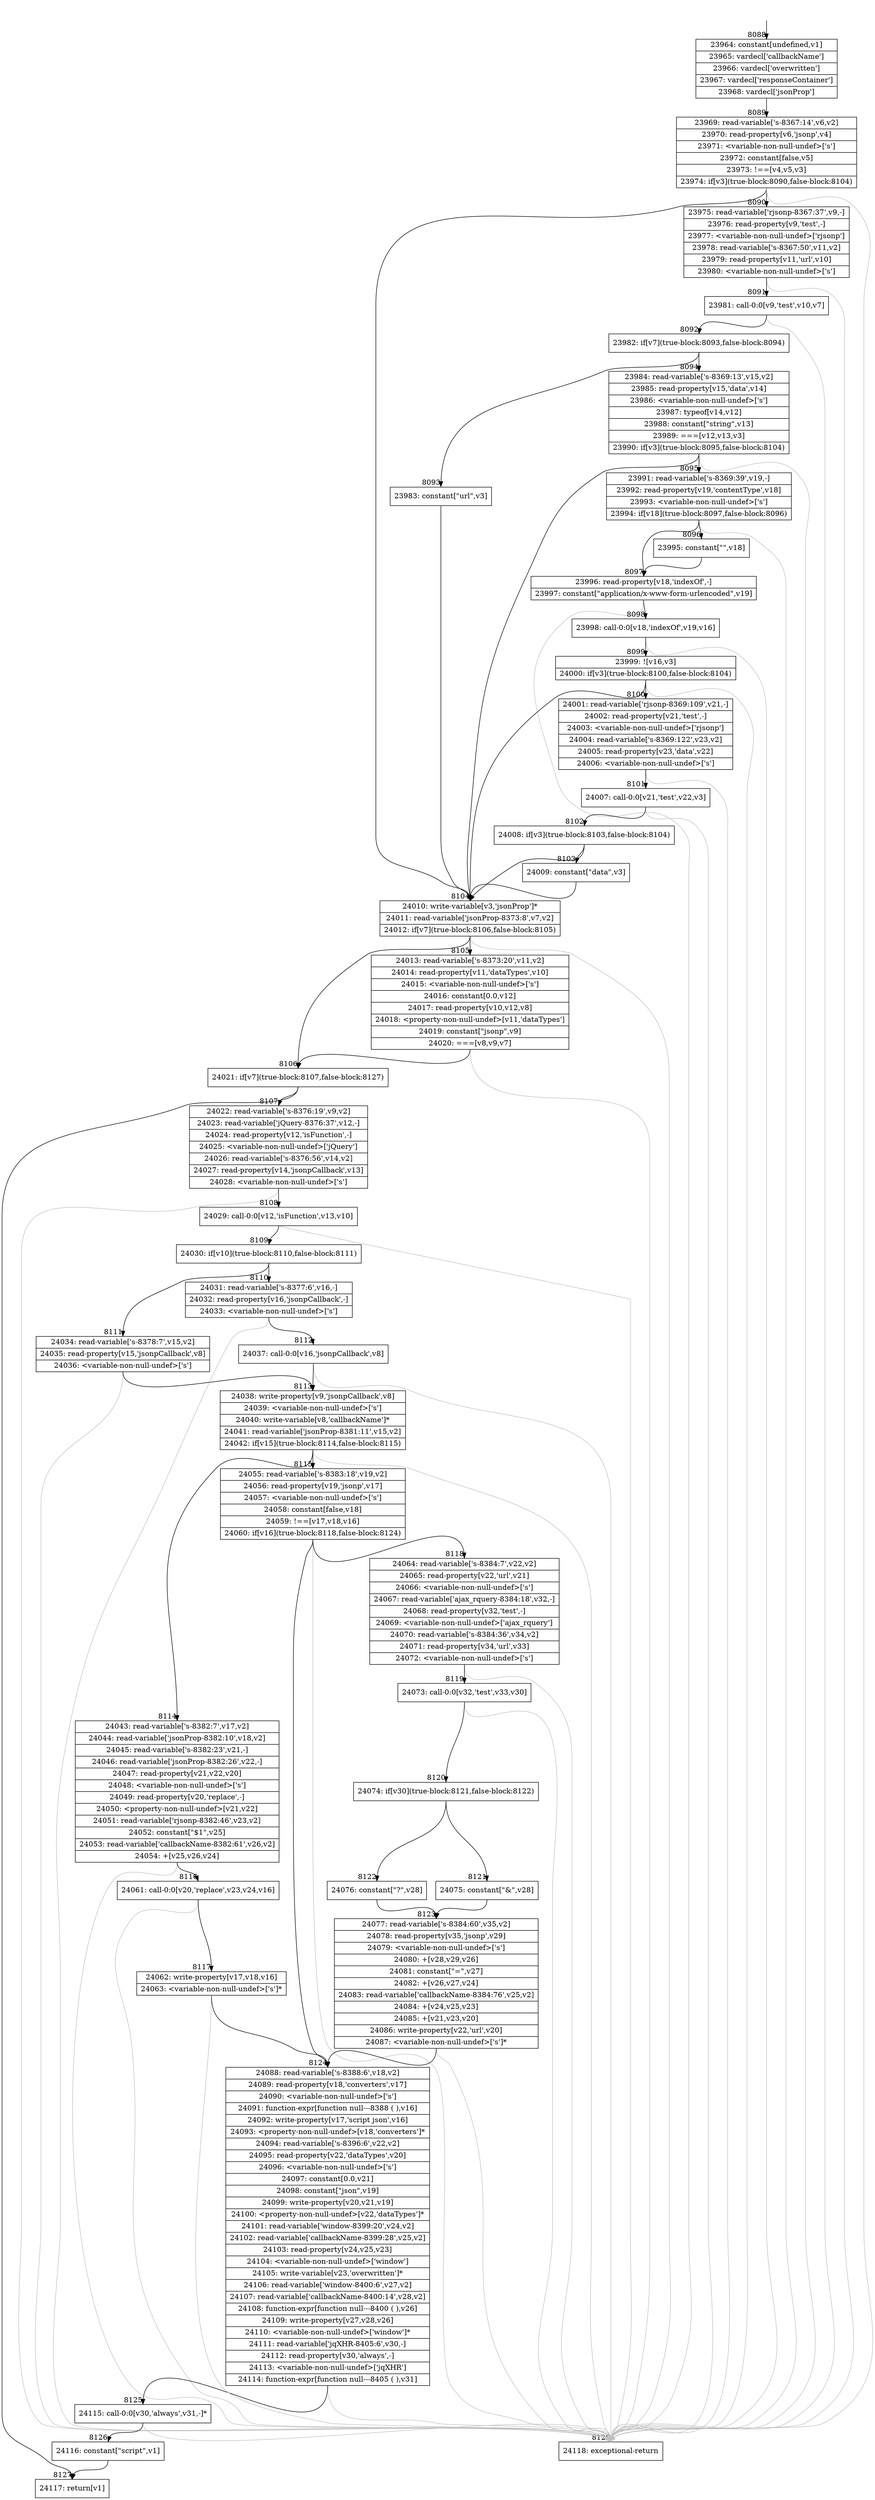 digraph {
rankdir="TD"
BB_entry501[shape=none,label=""];
BB_entry501 -> BB8088 [tailport=s, headport=n, headlabel="    8088"]
BB8088 [shape=record label="{23964: constant[undefined,v1]|23965: vardecl['callbackName']|23966: vardecl['overwritten']|23967: vardecl['responseContainer']|23968: vardecl['jsonProp']}" ] 
BB8088 -> BB8089 [tailport=s, headport=n, headlabel="      8089"]
BB8089 [shape=record label="{23969: read-variable['s-8367:14',v6,v2]|23970: read-property[v6,'jsonp',v4]|23971: \<variable-non-null-undef\>['s']|23972: constant[false,v5]|23973: !==[v4,v5,v3]|23974: if[v3](true-block:8090,false-block:8104)}" ] 
BB8089 -> BB8104 [tailport=s, headport=n, headlabel="      8104"]
BB8089 -> BB8090 [tailport=s, headport=n, headlabel="      8090"]
BB8089 -> BB8128 [tailport=s, headport=n, color=gray, headlabel="      8128"]
BB8090 [shape=record label="{23975: read-variable['rjsonp-8367:37',v9,-]|23976: read-property[v9,'test',-]|23977: \<variable-non-null-undef\>['rjsonp']|23978: read-variable['s-8367:50',v11,v2]|23979: read-property[v11,'url',v10]|23980: \<variable-non-null-undef\>['s']}" ] 
BB8090 -> BB8091 [tailport=s, headport=n, headlabel="      8091"]
BB8090 -> BB8128 [tailport=s, headport=n, color=gray]
BB8091 [shape=record label="{23981: call-0:0[v9,'test',v10,v7]}" ] 
BB8091 -> BB8092 [tailport=s, headport=n, headlabel="      8092"]
BB8091 -> BB8128 [tailport=s, headport=n, color=gray]
BB8092 [shape=record label="{23982: if[v7](true-block:8093,false-block:8094)}" ] 
BB8092 -> BB8093 [tailport=s, headport=n, headlabel="      8093"]
BB8092 -> BB8094 [tailport=s, headport=n, headlabel="      8094"]
BB8093 [shape=record label="{23983: constant[\"url\",v3]}" ] 
BB8093 -> BB8104 [tailport=s, headport=n]
BB8094 [shape=record label="{23984: read-variable['s-8369:13',v15,v2]|23985: read-property[v15,'data',v14]|23986: \<variable-non-null-undef\>['s']|23987: typeof[v14,v12]|23988: constant[\"string\",v13]|23989: ===[v12,v13,v3]|23990: if[v3](true-block:8095,false-block:8104)}" ] 
BB8094 -> BB8104 [tailport=s, headport=n]
BB8094 -> BB8095 [tailport=s, headport=n, headlabel="      8095"]
BB8094 -> BB8128 [tailport=s, headport=n, color=gray]
BB8095 [shape=record label="{23991: read-variable['s-8369:39',v19,-]|23992: read-property[v19,'contentType',v18]|23993: \<variable-non-null-undef\>['s']|23994: if[v18](true-block:8097,false-block:8096)}" ] 
BB8095 -> BB8097 [tailport=s, headport=n, headlabel="      8097"]
BB8095 -> BB8096 [tailport=s, headport=n, headlabel="      8096"]
BB8095 -> BB8128 [tailport=s, headport=n, color=gray]
BB8096 [shape=record label="{23995: constant[\"\",v18]}" ] 
BB8096 -> BB8097 [tailport=s, headport=n]
BB8097 [shape=record label="{23996: read-property[v18,'indexOf',-]|23997: constant[\"application/x-www-form-urlencoded\",v19]}" ] 
BB8097 -> BB8098 [tailport=s, headport=n, headlabel="      8098"]
BB8097 -> BB8128 [tailport=s, headport=n, color=gray]
BB8098 [shape=record label="{23998: call-0:0[v18,'indexOf',v19,v16]}" ] 
BB8098 -> BB8099 [tailport=s, headport=n, headlabel="      8099"]
BB8098 -> BB8128 [tailport=s, headport=n, color=gray]
BB8099 [shape=record label="{23999: ![v16,v3]|24000: if[v3](true-block:8100,false-block:8104)}" ] 
BB8099 -> BB8104 [tailport=s, headport=n]
BB8099 -> BB8100 [tailport=s, headport=n, headlabel="      8100"]
BB8099 -> BB8128 [tailport=s, headport=n, color=gray]
BB8100 [shape=record label="{24001: read-variable['rjsonp-8369:109',v21,-]|24002: read-property[v21,'test',-]|24003: \<variable-non-null-undef\>['rjsonp']|24004: read-variable['s-8369:122',v23,v2]|24005: read-property[v23,'data',v22]|24006: \<variable-non-null-undef\>['s']}" ] 
BB8100 -> BB8101 [tailport=s, headport=n, headlabel="      8101"]
BB8100 -> BB8128 [tailport=s, headport=n, color=gray]
BB8101 [shape=record label="{24007: call-0:0[v21,'test',v22,v3]}" ] 
BB8101 -> BB8102 [tailport=s, headport=n, headlabel="      8102"]
BB8101 -> BB8128 [tailport=s, headport=n, color=gray]
BB8102 [shape=record label="{24008: if[v3](true-block:8103,false-block:8104)}" ] 
BB8102 -> BB8104 [tailport=s, headport=n]
BB8102 -> BB8103 [tailport=s, headport=n, headlabel="      8103"]
BB8103 [shape=record label="{24009: constant[\"data\",v3]}" ] 
BB8103 -> BB8104 [tailport=s, headport=n]
BB8104 [shape=record label="{24010: write-variable[v3,'jsonProp']*|24011: read-variable['jsonProp-8373:8',v7,v2]|24012: if[v7](true-block:8106,false-block:8105)}" ] 
BB8104 -> BB8106 [tailport=s, headport=n, headlabel="      8106"]
BB8104 -> BB8105 [tailport=s, headport=n, headlabel="      8105"]
BB8104 -> BB8128 [tailport=s, headport=n, color=gray]
BB8105 [shape=record label="{24013: read-variable['s-8373:20',v11,v2]|24014: read-property[v11,'dataTypes',v10]|24015: \<variable-non-null-undef\>['s']|24016: constant[0.0,v12]|24017: read-property[v10,v12,v8]|24018: \<property-non-null-undef\>[v11,'dataTypes']|24019: constant[\"jsonp\",v9]|24020: ===[v8,v9,v7]}" ] 
BB8105 -> BB8106 [tailport=s, headport=n]
BB8105 -> BB8128 [tailport=s, headport=n, color=gray]
BB8106 [shape=record label="{24021: if[v7](true-block:8107,false-block:8127)}" ] 
BB8106 -> BB8107 [tailport=s, headport=n, headlabel="      8107"]
BB8106 -> BB8127 [tailport=s, headport=n, headlabel="      8127"]
BB8107 [shape=record label="{24022: read-variable['s-8376:19',v9,v2]|24023: read-variable['jQuery-8376:37',v12,-]|24024: read-property[v12,'isFunction',-]|24025: \<variable-non-null-undef\>['jQuery']|24026: read-variable['s-8376:56',v14,v2]|24027: read-property[v14,'jsonpCallback',v13]|24028: \<variable-non-null-undef\>['s']}" ] 
BB8107 -> BB8108 [tailport=s, headport=n, headlabel="      8108"]
BB8107 -> BB8128 [tailport=s, headport=n, color=gray]
BB8108 [shape=record label="{24029: call-0:0[v12,'isFunction',v13,v10]}" ] 
BB8108 -> BB8109 [tailport=s, headport=n, headlabel="      8109"]
BB8108 -> BB8128 [tailport=s, headport=n, color=gray]
BB8109 [shape=record label="{24030: if[v10](true-block:8110,false-block:8111)}" ] 
BB8109 -> BB8110 [tailport=s, headport=n, headlabel="      8110"]
BB8109 -> BB8111 [tailport=s, headport=n, headlabel="      8111"]
BB8110 [shape=record label="{24031: read-variable['s-8377:6',v16,-]|24032: read-property[v16,'jsonpCallback',-]|24033: \<variable-non-null-undef\>['s']}" ] 
BB8110 -> BB8112 [tailport=s, headport=n, headlabel="      8112"]
BB8110 -> BB8128 [tailport=s, headport=n, color=gray]
BB8111 [shape=record label="{24034: read-variable['s-8378:7',v15,v2]|24035: read-property[v15,'jsonpCallback',v8]|24036: \<variable-non-null-undef\>['s']}" ] 
BB8111 -> BB8113 [tailport=s, headport=n, headlabel="      8113"]
BB8111 -> BB8128 [tailport=s, headport=n, color=gray]
BB8112 [shape=record label="{24037: call-0:0[v16,'jsonpCallback',v8]}" ] 
BB8112 -> BB8113 [tailport=s, headport=n]
BB8112 -> BB8128 [tailport=s, headport=n, color=gray]
BB8113 [shape=record label="{24038: write-property[v9,'jsonpCallback',v8]|24039: \<variable-non-null-undef\>['s']|24040: write-variable[v8,'callbackName']*|24041: read-variable['jsonProp-8381:11',v15,v2]|24042: if[v15](true-block:8114,false-block:8115)}" ] 
BB8113 -> BB8114 [tailport=s, headport=n, headlabel="      8114"]
BB8113 -> BB8115 [tailport=s, headport=n, headlabel="      8115"]
BB8113 -> BB8128 [tailport=s, headport=n, color=gray]
BB8114 [shape=record label="{24043: read-variable['s-8382:7',v17,v2]|24044: read-variable['jsonProp-8382:10',v18,v2]|24045: read-variable['s-8382:23',v21,-]|24046: read-variable['jsonProp-8382:26',v22,-]|24047: read-property[v21,v22,v20]|24048: \<variable-non-null-undef\>['s']|24049: read-property[v20,'replace',-]|24050: \<property-non-null-undef\>[v21,v22]|24051: read-variable['rjsonp-8382:46',v23,v2]|24052: constant[\"$1\",v25]|24053: read-variable['callbackName-8382:61',v26,v2]|24054: +[v25,v26,v24]}" ] 
BB8114 -> BB8116 [tailport=s, headport=n, headlabel="      8116"]
BB8114 -> BB8128 [tailport=s, headport=n, color=gray]
BB8115 [shape=record label="{24055: read-variable['s-8383:18',v19,v2]|24056: read-property[v19,'jsonp',v17]|24057: \<variable-non-null-undef\>['s']|24058: constant[false,v18]|24059: !==[v17,v18,v16]|24060: if[v16](true-block:8118,false-block:8124)}" ] 
BB8115 -> BB8118 [tailport=s, headport=n, headlabel="      8118"]
BB8115 -> BB8124 [tailport=s, headport=n, headlabel="      8124"]
BB8115 -> BB8128 [tailport=s, headport=n, color=gray]
BB8116 [shape=record label="{24061: call-0:0[v20,'replace',v23,v24,v16]}" ] 
BB8116 -> BB8117 [tailport=s, headport=n, headlabel="      8117"]
BB8116 -> BB8128 [tailport=s, headport=n, color=gray]
BB8117 [shape=record label="{24062: write-property[v17,v18,v16]|24063: \<variable-non-null-undef\>['s']*}" ] 
BB8117 -> BB8124 [tailport=s, headport=n]
BB8117 -> BB8128 [tailport=s, headport=n, color=gray]
BB8118 [shape=record label="{24064: read-variable['s-8384:7',v22,v2]|24065: read-property[v22,'url',v21]|24066: \<variable-non-null-undef\>['s']|24067: read-variable['ajax_rquery-8384:18',v32,-]|24068: read-property[v32,'test',-]|24069: \<variable-non-null-undef\>['ajax_rquery']|24070: read-variable['s-8384:36',v34,v2]|24071: read-property[v34,'url',v33]|24072: \<variable-non-null-undef\>['s']}" ] 
BB8118 -> BB8119 [tailport=s, headport=n, headlabel="      8119"]
BB8118 -> BB8128 [tailport=s, headport=n, color=gray]
BB8119 [shape=record label="{24073: call-0:0[v32,'test',v33,v30]}" ] 
BB8119 -> BB8120 [tailport=s, headport=n, headlabel="      8120"]
BB8119 -> BB8128 [tailport=s, headport=n, color=gray]
BB8120 [shape=record label="{24074: if[v30](true-block:8121,false-block:8122)}" ] 
BB8120 -> BB8121 [tailport=s, headport=n, headlabel="      8121"]
BB8120 -> BB8122 [tailport=s, headport=n, headlabel="      8122"]
BB8121 [shape=record label="{24075: constant[\"&\",v28]}" ] 
BB8121 -> BB8123 [tailport=s, headport=n, headlabel="      8123"]
BB8122 [shape=record label="{24076: constant[\"?\",v28]}" ] 
BB8122 -> BB8123 [tailport=s, headport=n]
BB8123 [shape=record label="{24077: read-variable['s-8384:60',v35,v2]|24078: read-property[v35,'jsonp',v29]|24079: \<variable-non-null-undef\>['s']|24080: +[v28,v29,v26]|24081: constant[\"=\",v27]|24082: +[v26,v27,v24]|24083: read-variable['callbackName-8384:76',v25,v2]|24084: +[v24,v25,v23]|24085: +[v21,v23,v20]|24086: write-property[v22,'url',v20]|24087: \<variable-non-null-undef\>['s']*}" ] 
BB8123 -> BB8124 [tailport=s, headport=n]
BB8123 -> BB8128 [tailport=s, headport=n, color=gray]
BB8124 [shape=record label="{24088: read-variable['s-8388:6',v18,v2]|24089: read-property[v18,'converters',v17]|24090: \<variable-non-null-undef\>['s']|24091: function-expr[function null---8388 ( ),v16]|24092: write-property[v17,'script json',v16]|24093: \<property-non-null-undef\>[v18,'converters']*|24094: read-variable['s-8396:6',v22,v2]|24095: read-property[v22,'dataTypes',v20]|24096: \<variable-non-null-undef\>['s']|24097: constant[0.0,v21]|24098: constant[\"json\",v19]|24099: write-property[v20,v21,v19]|24100: \<property-non-null-undef\>[v22,'dataTypes']*|24101: read-variable['window-8399:20',v24,v2]|24102: read-variable['callbackName-8399:28',v25,v2]|24103: read-property[v24,v25,v23]|24104: \<variable-non-null-undef\>['window']|24105: write-variable[v23,'overwritten']*|24106: read-variable['window-8400:6',v27,v2]|24107: read-variable['callbackName-8400:14',v28,v2]|24108: function-expr[function null---8400 ( ),v26]|24109: write-property[v27,v28,v26]|24110: \<variable-non-null-undef\>['window']*|24111: read-variable['jqXHR-8405:6',v30,-]|24112: read-property[v30,'always',-]|24113: \<variable-non-null-undef\>['jqXHR']|24114: function-expr[function null---8405 ( ),v31]}" ] 
BB8124 -> BB8125 [tailport=s, headport=n, headlabel="      8125"]
BB8124 -> BB8128 [tailport=s, headport=n, color=gray]
BB8125 [shape=record label="{24115: call-0:0[v30,'always',v31,-]*}" ] 
BB8125 -> BB8126 [tailport=s, headport=n, headlabel="      8126"]
BB8125 -> BB8128 [tailport=s, headport=n, color=gray]
BB8126 [shape=record label="{24116: constant[\"script\",v1]}" ] 
BB8126 -> BB8127 [tailport=s, headport=n]
BB8127 [shape=record label="{24117: return[v1]}" ] 
BB8128 [shape=record label="{24118: exceptional-return}" ] 
}

